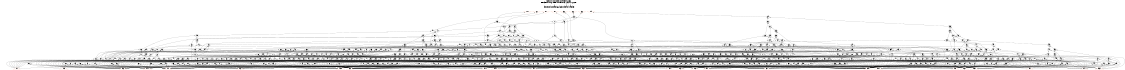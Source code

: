 # Network structure generated by ABC

digraph network {
size = "7.5,10";
center = true;
edge [dir = back];

{
  node [shape = plaintext];
  edge [style = invis];
  LevelTitle1 [label=""];
  LevelTitle2 [label=""];
  Level12 [label = ""];
  Level11 [label = ""];
  Level10 [label = ""];
  Level9 [label = ""];
  Level8 [label = ""];
  Level7 [label = ""];
  Level6 [label = ""];
  Level5 [label = ""];
  Level4 [label = ""];
  Level3 [label = ""];
  Level2 [label = ""];
  Level1 [label = ""];
  Level0 [label = ""];
  LevelTitle1 ->  LevelTitle2 ->  Level12 ->  Level11 ->  Level10 ->  Level9 ->  Level8 ->  Level7 ->  Level6 ->  Level5 ->  Level4 ->  Level3 ->  Level2 ->  Level1 ->  Level0;
}

{
  rank = same;
  LevelTitle1;
  title1 [shape=plaintext,
          fontsize=20,
          fontname = "Times-Roman",
          label="Network structure visualized by ABC\nBenchmark \"top\". Time was Thu Oct  8 20:19:16 2020. "
         ];
}

{
  rank = same;
  LevelTitle2;
  title2 [shape=plaintext,
          fontsize=18,
          fontname = "Times-Roman",
          label="The network contains 586 logic nodes and 0 latches.\n"
         ];
}

{
  rank = same;
  Level12;
  Node26 [label = "o_1_", shape = invtriangle, color = coral, fillcolor = coral];
  Node27 [label = "o_2_", shape = invtriangle, color = coral, fillcolor = coral];
  Node28 [label = "o_0_", shape = invtriangle, color = coral, fillcolor = coral];
  Node29 [label = "o_7_", shape = invtriangle, color = coral, fillcolor = coral];
  Node30 [label = "o_5_", shape = invtriangle, color = coral, fillcolor = coral];
  Node31 [label = "o_6_", shape = invtriangle, color = coral, fillcolor = coral];
  Node32 [label = "o_3_", shape = invtriangle, color = coral, fillcolor = coral];
  Node33 [label = "o_4_", shape = invtriangle, color = coral, fillcolor = coral];
}

{
  rank = same;
  Level11;
  Node378 [label = "378\n", shape = ellipse];
  Node619 [label = "619\n", shape = ellipse];
}

{
  rank = same;
  Level10;
  Node155 [label = "155\n", shape = ellipse];
  Node377 [label = "377\n", shape = ellipse];
  Node438 [label = "438\n", shape = ellipse];
  Node618 [label = "618\n", shape = ellipse];
}

{
  rank = same;
  Level9;
  Node154 [label = "154\n", shape = ellipse];
  Node376 [label = "376\n", shape = ellipse];
  Node437 [label = "437\n", shape = ellipse];
  Node503 [label = "503\n", shape = ellipse];
  Node617 [label = "617\n", shape = ellipse];
}

{
  rank = same;
  Level8;
  Node153 [label = "153\n", shape = ellipse];
  Node191 [label = "191\n", shape = ellipse];
  Node227 [label = "227\n", shape = ellipse];
  Node342 [label = "342\n", shape = ellipse];
  Node436 [label = "436\n", shape = ellipse];
  Node502 [label = "502\n", shape = ellipse];
  Node583 [label = "583\n", shape = ellipse];
}

{
  rank = same;
  Level7;
  Node81 [label = "81\n", shape = ellipse];
  Node128 [label = "128\n", shape = ellipse];
  Node152 [label = "152\n", shape = ellipse];
  Node190 [label = "190\n", shape = ellipse];
  Node226 [label = "226\n", shape = ellipse];
  Node311 [label = "311\n", shape = ellipse];
  Node341 [label = "341\n", shape = ellipse];
  Node375 [label = "375\n", shape = ellipse];
  Node402 [label = "402\n", shape = ellipse];
  Node421 [label = "421\n", shape = ellipse];
  Node435 [label = "435\n", shape = ellipse];
  Node461 [label = "461\n", shape = ellipse];
  Node501 [label = "501\n", shape = ellipse];
  Node542 [label = "542\n", shape = ellipse];
  Node582 [label = "582\n", shape = ellipse];
  Node616 [label = "616\n", shape = ellipse];
}

{
  rank = same;
  Level6;
  Node80 [label = "80\n", shape = ellipse];
  Node127 [label = "127\n", shape = ellipse];
  Node151 [label = "151\n", shape = ellipse];
  Node169 [label = "169\n", shape = ellipse];
  Node189 [label = "189\n", shape = ellipse];
  Node207 [label = "207\n", shape = ellipse];
  Node225 [label = "225\n", shape = ellipse];
  Node242 [label = "242\n", shape = ellipse];
  Node258 [label = "258\n", shape = ellipse];
  Node272 [label = "272\n", shape = ellipse];
  Node310 [label = "310\n", shape = ellipse];
  Node334 [label = "334\n", shape = ellipse];
  Node374 [label = "374\n", shape = ellipse];
  Node401 [label = "401\n", shape = ellipse];
  Node420 [label = "420\n", shape = ellipse];
  Node434 [label = "434\n", shape = ellipse];
  Node460 [label = "460\n", shape = ellipse];
  Node475 [label = "475\n", shape = ellipse];
  Node487 [label = "487\n", shape = ellipse];
  Node500 [label = "500\n", shape = ellipse];
  Node541 [label = "541\n", shape = ellipse];
  Node569 [label = "569\n", shape = ellipse];
  Node615 [label = "615\n", shape = ellipse];
}

{
  rank = same;
  Level5;
  Node49 [label = "49\n", shape = ellipse];
  Node56 [label = "56\n", shape = ellipse];
  Node72 [label = "72\n", shape = ellipse];
  Node79 [label = "79\n", shape = ellipse];
  Node97 [label = "97\n", shape = ellipse];
  Node114 [label = "114\n", shape = ellipse];
  Node126 [label = "126\n", shape = ellipse];
  Node136 [label = "136\n", shape = ellipse];
  Node142 [label = "142\n", shape = ellipse];
  Node150 [label = "150\n", shape = ellipse];
  Node168 [label = "168\n", shape = ellipse];
  Node178 [label = "178\n", shape = ellipse];
  Node206 [label = "206\n", shape = ellipse];
  Node214 [label = "214\n", shape = ellipse];
  Node241 [label = "241\n", shape = ellipse];
  Node257 [label = "257\n", shape = ellipse];
  Node271 [label = "271\n", shape = ellipse];
  Node283 [label = "283\n", shape = ellipse];
  Node299 [label = "299\n", shape = ellipse];
  Node309 [label = "309\n", shape = ellipse];
  Node323 [label = "323\n", shape = ellipse];
  Node333 [label = "333\n", shape = ellipse];
  Node340 [label = "340\n", shape = ellipse];
  Node353 [label = "353\n", shape = ellipse];
  Node363 [label = "363\n", shape = ellipse];
  Node373 [label = "373\n", shape = ellipse];
  Node384 [label = "384\n", shape = ellipse];
  Node389 [label = "389\n", shape = ellipse];
  Node396 [label = "396\n", shape = ellipse];
  Node400 [label = "400\n", shape = ellipse];
  Node410 [label = "410\n", shape = ellipse];
  Node416 [label = "416\n", shape = ellipse];
  Node419 [label = "419\n", shape = ellipse];
  Node425 [label = "425\n", shape = ellipse];
  Node430 [label = "430\n", shape = ellipse];
  Node433 [label = "433\n", shape = ellipse];
  Node459 [label = "459\n", shape = ellipse];
  Node474 [label = "474\n", shape = ellipse];
  Node486 [label = "486\n", shape = ellipse];
  Node499 [label = "499\n", shape = ellipse];
  Node516 [label = "516\n", shape = ellipse];
  Node530 [label = "530\n", shape = ellipse];
  Node540 [label = "540\n", shape = ellipse];
  Node553 [label = "553\n", shape = ellipse];
  Node568 [label = "568\n", shape = ellipse];
  Node581 [label = "581\n", shape = ellipse];
  Node593 [label = "593\n", shape = ellipse];
  Node604 [label = "604\n", shape = ellipse];
  Node614 [label = "614\n", shape = ellipse];
}

{
  rank = same;
  Level4;
  Node40 [label = "40\n", shape = ellipse];
  Node48 [label = "48\n", shape = ellipse];
  Node55 [label = "55\n", shape = ellipse];
  Node64 [label = "64\n", shape = ellipse];
  Node71 [label = "71\n", shape = ellipse];
  Node78 [label = "78\n", shape = ellipse];
  Node88 [label = "88\n", shape = ellipse];
  Node96 [label = "96\n", shape = ellipse];
  Node105 [label = "105\n", shape = ellipse];
  Node113 [label = "113\n", shape = ellipse];
  Node119 [label = "119\n", shape = ellipse];
  Node125 [label = "125\n", shape = ellipse];
  Node132 [label = "132\n", shape = ellipse];
  Node135 [label = "135\n", shape = ellipse];
  Node137 [label = "137\n", shape = ellipse];
  Node141 [label = "141\n", shape = ellipse];
  Node146 [label = "146\n", shape = ellipse];
  Node149 [label = "149\n", shape = ellipse];
  Node163 [label = "163\n", shape = ellipse];
  Node167 [label = "167\n", shape = ellipse];
  Node177 [label = "177\n", shape = ellipse];
  Node182 [label = "182\n", shape = ellipse];
  Node188 [label = "188\n", shape = ellipse];
  Node199 [label = "199\n", shape = ellipse];
  Node205 [label = "205\n", shape = ellipse];
  Node213 [label = "213\n", shape = ellipse];
  Node218 [label = "218\n", shape = ellipse];
  Node224 [label = "224\n", shape = ellipse];
  Node233 [label = "233\n", shape = ellipse];
  Node240 [label = "240\n", shape = ellipse];
  Node248 [label = "248\n", shape = ellipse];
  Node256 [label = "256\n", shape = ellipse];
  Node263 [label = "263\n", shape = ellipse];
  Node270 [label = "270\n", shape = ellipse];
  Node282 [label = "282\n", shape = ellipse];
  Node298 [label = "298\n", shape = ellipse];
  Node308 [label = "308\n", shape = ellipse];
  Node322 [label = "322\n", shape = ellipse];
  Node326 [label = "326\n", shape = ellipse];
  Node332 [label = "332\n", shape = ellipse];
  Node339 [label = "339\n", shape = ellipse];
  Node352 [label = "352\n", shape = ellipse];
  Node362 [label = "362\n", shape = ellipse];
  Node372 [label = "372\n", shape = ellipse];
  Node383 [label = "383\n", shape = ellipse];
  Node388 [label = "388\n", shape = ellipse];
  Node395 [label = "395\n", shape = ellipse];
  Node399 [label = "399\n", shape = ellipse];
  Node409 [label = "409\n", shape = ellipse];
  Node415 [label = "415\n", shape = ellipse];
  Node418 [label = "418\n", shape = ellipse];
  Node424 [label = "424\n", shape = ellipse];
  Node429 [label = "429\n", shape = ellipse];
  Node432 [label = "432\n", shape = ellipse];
  Node447 [label = "447\n", shape = ellipse];
  Node453 [label = "453\n", shape = ellipse];
  Node458 [label = "458\n", shape = ellipse];
  Node466 [label = "466\n", shape = ellipse];
  Node470 [label = "470\n", shape = ellipse];
  Node473 [label = "473\n", shape = ellipse];
  Node478 [label = "478\n", shape = ellipse];
  Node480 [label = "480\n", shape = ellipse];
  Node485 [label = "485\n", shape = ellipse];
  Node491 [label = "491\n", shape = ellipse];
  Node494 [label = "494\n", shape = ellipse];
  Node498 [label = "498\n", shape = ellipse];
  Node515 [label = "515\n", shape = ellipse];
  Node529 [label = "529\n", shape = ellipse];
  Node539 [label = "539\n", shape = ellipse];
  Node552 [label = "552\n", shape = ellipse];
  Node563 [label = "563\n", shape = ellipse];
  Node567 [label = "567\n", shape = ellipse];
  Node580 [label = "580\n", shape = ellipse];
  Node592 [label = "592\n", shape = ellipse];
  Node603 [label = "603\n", shape = ellipse];
  Node613 [label = "613\n", shape = ellipse];
}

{
  rank = same;
  Level3;
  Node39 [label = "39\n", shape = ellipse];
  Node47 [label = "47\n", shape = ellipse];
  Node54 [label = "54\n", shape = ellipse];
  Node63 [label = "63\n", shape = ellipse];
  Node70 [label = "70\n", shape = ellipse];
  Node77 [label = "77\n", shape = ellipse];
  Node87 [label = "87\n", shape = ellipse];
  Node95 [label = "95\n", shape = ellipse];
  Node104 [label = "104\n", shape = ellipse];
  Node112 [label = "112\n", shape = ellipse];
  Node118 [label = "118\n", shape = ellipse];
  Node124 [label = "124\n", shape = ellipse];
  Node131 [label = "131\n", shape = ellipse];
  Node134 [label = "134\n", shape = ellipse];
  Node140 [label = "140\n", shape = ellipse];
  Node145 [label = "145\n", shape = ellipse];
  Node148 [label = "148\n", shape = ellipse];
  Node162 [label = "162\n", shape = ellipse];
  Node166 [label = "166\n", shape = ellipse];
  Node176 [label = "176\n", shape = ellipse];
  Node181 [label = "181\n", shape = ellipse];
  Node187 [label = "187\n", shape = ellipse];
  Node198 [label = "198\n", shape = ellipse];
  Node204 [label = "204\n", shape = ellipse];
  Node212 [label = "212\n", shape = ellipse];
  Node217 [label = "217\n", shape = ellipse];
  Node223 [label = "223\n", shape = ellipse];
  Node232 [label = "232\n", shape = ellipse];
  Node237 [label = "237\n", shape = ellipse];
  Node247 [label = "247\n", shape = ellipse];
  Node251 [label = "251\n", shape = ellipse];
  Node262 [label = "262\n", shape = ellipse];
  Node266 [label = "266\n", shape = ellipse];
  Node269 [label = "269\n", shape = ellipse];
  Node275 [label = "275\n", shape = ellipse];
  Node279 [label = "279\n", shape = ellipse];
  Node281 [label = "281\n", shape = ellipse];
  Node288 [label = "288\n", shape = ellipse];
  Node293 [label = "293\n", shape = ellipse];
  Node297 [label = "297\n", shape = ellipse];
  Node301 [label = "301\n", shape = ellipse];
  Node303 [label = "303\n", shape = ellipse];
  Node307 [label = "307\n", shape = ellipse];
  Node315 [label = "315\n", shape = ellipse];
  Node319 [label = "319\n", shape = ellipse];
  Node321 [label = "321\n", shape = ellipse];
  Node325 [label = "325\n", shape = ellipse];
  Node329 [label = "329\n", shape = ellipse];
  Node331 [label = "331\n", shape = ellipse];
  Node336 [label = "336\n", shape = ellipse];
  Node337 [label = "337\n", shape = ellipse];
  Node338 [label = "338\n", shape = ellipse];
  Node345 [label = "345\n", shape = ellipse];
  Node348 [label = "348\n", shape = ellipse];
  Node351 [label = "351\n", shape = ellipse];
  Node356 [label = "356\n", shape = ellipse];
  Node358 [label = "358\n", shape = ellipse];
  Node361 [label = "361\n", shape = ellipse];
  Node366 [label = "366\n", shape = ellipse];
  Node369 [label = "369\n", shape = ellipse];
  Node371 [label = "371\n", shape = ellipse];
  Node382 [label = "382\n", shape = ellipse];
  Node387 [label = "387\n", shape = ellipse];
  Node394 [label = "394\n", shape = ellipse];
  Node398 [label = "398\n", shape = ellipse];
  Node408 [label = "408\n", shape = ellipse];
  Node414 [label = "414\n", shape = ellipse];
  Node417 [label = "417\n", shape = ellipse];
  Node423 [label = "423\n", shape = ellipse];
  Node428 [label = "428\n", shape = ellipse];
  Node431 [label = "431\n", shape = ellipse];
  Node441 [label = "441\n", shape = ellipse];
  Node446 [label = "446\n", shape = ellipse];
  Node452 [label = "452\n", shape = ellipse];
  Node457 [label = "457\n", shape = ellipse];
  Node465 [label = "465\n", shape = ellipse];
  Node469 [label = "469\n", shape = ellipse];
  Node472 [label = "472\n", shape = ellipse];
  Node477 [label = "477\n", shape = ellipse];
  Node484 [label = "484\n", shape = ellipse];
  Node490 [label = "490\n", shape = ellipse];
  Node497 [label = "497\n", shape = ellipse];
  Node506 [label = "506\n", shape = ellipse];
  Node510 [label = "510\n", shape = ellipse];
  Node514 [label = "514\n", shape = ellipse];
  Node520 [label = "520\n", shape = ellipse];
  Node523 [label = "523\n", shape = ellipse];
  Node528 [label = "528\n", shape = ellipse];
  Node532 [label = "532\n", shape = ellipse];
  Node536 [label = "536\n", shape = ellipse];
  Node538 [label = "538\n", shape = ellipse];
  Node547 [label = "547\n", shape = ellipse];
  Node550 [label = "550\n", shape = ellipse];
  Node551 [label = "551\n", shape = ellipse];
  Node558 [label = "558\n", shape = ellipse];
  Node562 [label = "562\n", shape = ellipse];
  Node566 [label = "566\n", shape = ellipse];
  Node572 [label = "572\n", shape = ellipse];
  Node574 [label = "574\n", shape = ellipse];
  Node579 [label = "579\n", shape = ellipse];
  Node585 [label = "585\n", shape = ellipse];
  Node588 [label = "588\n", shape = ellipse];
  Node591 [label = "591\n", shape = ellipse];
  Node596 [label = "596\n", shape = ellipse];
  Node599 [label = "599\n", shape = ellipse];
  Node602 [label = "602\n", shape = ellipse];
  Node606 [label = "606\n", shape = ellipse];
  Node609 [label = "609\n", shape = ellipse];
  Node612 [label = "612\n", shape = ellipse];
}

{
  rank = same;
  Level2;
  Node35 [label = "35\n", shape = ellipse];
  Node38 [label = "38\n", shape = ellipse];
  Node42 [label = "42\n", shape = ellipse];
  Node44 [label = "44\n", shape = ellipse];
  Node46 [label = "46\n", shape = ellipse];
  Node51 [label = "51\n", shape = ellipse];
  Node53 [label = "53\n", shape = ellipse];
  Node58 [label = "58\n", shape = ellipse];
  Node60 [label = "60\n", shape = ellipse];
  Node62 [label = "62\n", shape = ellipse];
  Node65 [label = "65\n", shape = ellipse];
  Node67 [label = "67\n", shape = ellipse];
  Node69 [label = "69\n", shape = ellipse];
  Node74 [label = "74\n", shape = ellipse];
  Node76 [label = "76\n", shape = ellipse];
  Node83 [label = "83\n", shape = ellipse];
  Node86 [label = "86\n", shape = ellipse];
  Node90 [label = "90\n", shape = ellipse];
  Node92 [label = "92\n", shape = ellipse];
  Node94 [label = "94\n", shape = ellipse];
  Node99 [label = "99\n", shape = ellipse];
  Node101 [label = "101\n", shape = ellipse];
  Node103 [label = "103\n", shape = ellipse];
  Node107 [label = "107\n", shape = ellipse];
  Node109 [label = "109\n", shape = ellipse];
  Node111 [label = "111\n", shape = ellipse];
  Node116 [label = "116\n", shape = ellipse];
  Node117 [label = "117\n", shape = ellipse];
  Node121 [label = "121\n", shape = ellipse];
  Node123 [label = "123\n", shape = ellipse];
  Node130 [label = "130\n", shape = ellipse];
  Node133 [label = "133\n", shape = ellipse];
  Node139 [label = "139\n", shape = ellipse];
  Node144 [label = "144\n", shape = ellipse];
  Node147 [label = "147\n", shape = ellipse];
  Node157 [label = "157\n", shape = ellipse];
  Node159 [label = "159\n", shape = ellipse];
  Node161 [label = "161\n", shape = ellipse];
  Node164 [label = "164\n", shape = ellipse];
  Node165 [label = "165\n", shape = ellipse];
  Node171 [label = "171\n", shape = ellipse];
  Node173 [label = "173\n", shape = ellipse];
  Node175 [label = "175\n", shape = ellipse];
  Node180 [label = "180\n", shape = ellipse];
  Node184 [label = "184\n", shape = ellipse];
  Node186 [label = "186\n", shape = ellipse];
  Node193 [label = "193\n", shape = ellipse];
  Node195 [label = "195\n", shape = ellipse];
  Node197 [label = "197\n", shape = ellipse];
  Node201 [label = "201\n", shape = ellipse];
  Node203 [label = "203\n", shape = ellipse];
  Node208 [label = "208\n", shape = ellipse];
  Node209 [label = "209\n", shape = ellipse];
  Node211 [label = "211\n", shape = ellipse];
  Node216 [label = "216\n", shape = ellipse];
  Node220 [label = "220\n", shape = ellipse];
  Node222 [label = "222\n", shape = ellipse];
  Node229 [label = "229\n", shape = ellipse];
  Node231 [label = "231\n", shape = ellipse];
  Node234 [label = "234\n", shape = ellipse];
  Node236 [label = "236\n", shape = ellipse];
  Node239 [label = "239\n", shape = ellipse];
  Node244 [label = "244\n", shape = ellipse];
  Node246 [label = "246\n", shape = ellipse];
  Node250 [label = "250\n", shape = ellipse];
  Node253 [label = "253\n", shape = ellipse];
  Node255 [label = "255\n", shape = ellipse];
  Node260 [label = "260\n", shape = ellipse];
  Node261 [label = "261\n", shape = ellipse];
  Node265 [label = "265\n", shape = ellipse];
  Node268 [label = "268\n", shape = ellipse];
  Node274 [label = "274\n", shape = ellipse];
  Node277 [label = "277\n", shape = ellipse];
  Node278 [label = "278\n", shape = ellipse];
  Node280 [label = "280\n", shape = ellipse];
  Node285 [label = "285\n", shape = ellipse];
  Node287 [label = "287\n", shape = ellipse];
  Node290 [label = "290\n", shape = ellipse];
  Node292 [label = "292\n", shape = ellipse];
  Node295 [label = "295\n", shape = ellipse];
  Node296 [label = "296\n", shape = ellipse];
  Node300 [label = "300\n", shape = ellipse];
  Node302 [label = "302\n", shape = ellipse];
  Node306 [label = "306\n", shape = ellipse];
  Node313 [label = "313\n", shape = ellipse];
  Node314 [label = "314\n", shape = ellipse];
  Node317 [label = "317\n", shape = ellipse];
  Node318 [label = "318\n", shape = ellipse];
  Node320 [label = "320\n", shape = ellipse];
  Node324 [label = "324\n", shape = ellipse];
  Node327 [label = "327\n", shape = ellipse];
  Node328 [label = "328\n", shape = ellipse];
  Node330 [label = "330\n", shape = ellipse];
  Node335 [label = "335\n", shape = ellipse];
  Node344 [label = "344\n", shape = ellipse];
  Node347 [label = "347\n", shape = ellipse];
  Node350 [label = "350\n", shape = ellipse];
  Node355 [label = "355\n", shape = ellipse];
  Node357 [label = "357\n", shape = ellipse];
  Node360 [label = "360\n", shape = ellipse];
  Node365 [label = "365\n", shape = ellipse];
  Node368 [label = "368\n", shape = ellipse];
  Node370 [label = "370\n", shape = ellipse];
  Node379 [label = "379\n", shape = ellipse];
  Node381 [label = "381\n", shape = ellipse];
  Node386 [label = "386\n", shape = ellipse];
  Node391 [label = "391\n", shape = ellipse];
  Node393 [label = "393\n", shape = ellipse];
  Node405 [label = "405\n", shape = ellipse];
  Node407 [label = "407\n", shape = ellipse];
  Node411 [label = "411\n", shape = ellipse];
  Node413 [label = "413\n", shape = ellipse];
  Node422 [label = "422\n", shape = ellipse];
  Node426 [label = "426\n", shape = ellipse];
  Node427 [label = "427\n", shape = ellipse];
  Node440 [label = "440\n", shape = ellipse];
  Node443 [label = "443\n", shape = ellipse];
  Node445 [label = "445\n", shape = ellipse];
  Node449 [label = "449\n", shape = ellipse];
  Node451 [label = "451\n", shape = ellipse];
  Node455 [label = "455\n", shape = ellipse];
  Node456 [label = "456\n", shape = ellipse];
  Node463 [label = "463\n", shape = ellipse];
  Node464 [label = "464\n", shape = ellipse];
  Node467 [label = "467\n", shape = ellipse];
  Node468 [label = "468\n", shape = ellipse];
  Node471 [label = "471\n", shape = ellipse];
  Node476 [label = "476\n", shape = ellipse];
  Node479 [label = "479\n", shape = ellipse];
  Node481 [label = "481\n", shape = ellipse];
  Node483 [label = "483\n", shape = ellipse];
  Node489 [label = "489\n", shape = ellipse];
  Node493 [label = "493\n", shape = ellipse];
  Node496 [label = "496\n", shape = ellipse];
  Node505 [label = "505\n", shape = ellipse];
  Node509 [label = "509\n", shape = ellipse];
  Node513 [label = "513\n", shape = ellipse];
  Node517 [label = "517\n", shape = ellipse];
  Node519 [label = "519\n", shape = ellipse];
  Node521 [label = "521\n", shape = ellipse];
  Node522 [label = "522\n", shape = ellipse];
  Node525 [label = "525\n", shape = ellipse];
  Node527 [label = "527\n", shape = ellipse];
  Node531 [label = "531\n", shape = ellipse];
  Node535 [label = "535\n", shape = ellipse];
  Node537 [label = "537\n", shape = ellipse];
  Node544 [label = "544\n", shape = ellipse];
  Node546 [label = "546\n", shape = ellipse];
  Node549 [label = "549\n", shape = ellipse];
  Node555 [label = "555\n", shape = ellipse];
  Node557 [label = "557\n", shape = ellipse];
  Node559 [label = "559\n", shape = ellipse];
  Node561 [label = "561\n", shape = ellipse];
  Node564 [label = "564\n", shape = ellipse];
  Node565 [label = "565\n", shape = ellipse];
  Node571 [label = "571\n", shape = ellipse];
  Node573 [label = "573\n", shape = ellipse];
  Node576 [label = "576\n", shape = ellipse];
  Node578 [label = "578\n", shape = ellipse];
  Node584 [label = "584\n", shape = ellipse];
  Node587 [label = "587\n", shape = ellipse];
  Node590 [label = "590\n", shape = ellipse];
  Node595 [label = "595\n", shape = ellipse];
  Node598 [label = "598\n", shape = ellipse];
  Node601 [label = "601\n", shape = ellipse];
  Node605 [label = "605\n", shape = ellipse];
  Node608 [label = "608\n", shape = ellipse];
  Node611 [label = "611\n", shape = ellipse];
}

{
  rank = same;
  Level1;
  Node34 [label = "34\n", shape = ellipse];
  Node36 [label = "36\n", shape = ellipse];
  Node37 [label = "37\n", shape = ellipse];
  Node41 [label = "41\n", shape = ellipse];
  Node43 [label = "43\n", shape = ellipse];
  Node45 [label = "45\n", shape = ellipse];
  Node50 [label = "50\n", shape = ellipse];
  Node52 [label = "52\n", shape = ellipse];
  Node57 [label = "57\n", shape = ellipse];
  Node59 [label = "59\n", shape = ellipse];
  Node61 [label = "61\n", shape = ellipse];
  Node66 [label = "66\n", shape = ellipse];
  Node68 [label = "68\n", shape = ellipse];
  Node73 [label = "73\n", shape = ellipse];
  Node75 [label = "75\n", shape = ellipse];
  Node82 [label = "82\n", shape = ellipse];
  Node84 [label = "84\n", shape = ellipse];
  Node85 [label = "85\n", shape = ellipse];
  Node89 [label = "89\n", shape = ellipse];
  Node91 [label = "91\n", shape = ellipse];
  Node93 [label = "93\n", shape = ellipse];
  Node98 [label = "98\n", shape = ellipse];
  Node100 [label = "100\n", shape = ellipse];
  Node102 [label = "102\n", shape = ellipse];
  Node106 [label = "106\n", shape = ellipse];
  Node108 [label = "108\n", shape = ellipse];
  Node110 [label = "110\n", shape = ellipse];
  Node115 [label = "115\n", shape = ellipse];
  Node120 [label = "120\n", shape = ellipse];
  Node122 [label = "122\n", shape = ellipse];
  Node129 [label = "129\n", shape = ellipse];
  Node138 [label = "138\n", shape = ellipse];
  Node143 [label = "143\n", shape = ellipse];
  Node156 [label = "156\n", shape = ellipse];
  Node158 [label = "158\n", shape = ellipse];
  Node160 [label = "160\n", shape = ellipse];
  Node170 [label = "170\n", shape = ellipse];
  Node172 [label = "172\n", shape = ellipse];
  Node174 [label = "174\n", shape = ellipse];
  Node179 [label = "179\n", shape = ellipse];
  Node183 [label = "183\n", shape = ellipse];
  Node185 [label = "185\n", shape = ellipse];
  Node192 [label = "192\n", shape = ellipse];
  Node194 [label = "194\n", shape = ellipse];
  Node196 [label = "196\n", shape = ellipse];
  Node200 [label = "200\n", shape = ellipse];
  Node202 [label = "202\n", shape = ellipse];
  Node210 [label = "210\n", shape = ellipse];
  Node215 [label = "215\n", shape = ellipse];
  Node219 [label = "219\n", shape = ellipse];
  Node221 [label = "221\n", shape = ellipse];
  Node228 [label = "228\n", shape = ellipse];
  Node230 [label = "230\n", shape = ellipse];
  Node235 [label = "235\n", shape = ellipse];
  Node238 [label = "238\n", shape = ellipse];
  Node243 [label = "243\n", shape = ellipse];
  Node245 [label = "245\n", shape = ellipse];
  Node249 [label = "249\n", shape = ellipse];
  Node252 [label = "252\n", shape = ellipse];
  Node254 [label = "254\n", shape = ellipse];
  Node259 [label = "259\n", shape = ellipse];
  Node264 [label = "264\n", shape = ellipse];
  Node267 [label = "267\n", shape = ellipse];
  Node273 [label = "273\n", shape = ellipse];
  Node276 [label = "276\n", shape = ellipse];
  Node284 [label = "284\n", shape = ellipse];
  Node286 [label = "286\n", shape = ellipse];
  Node289 [label = "289\n", shape = ellipse];
  Node291 [label = "291\n", shape = ellipse];
  Node294 [label = "294\n", shape = ellipse];
  Node304 [label = "304\n", shape = ellipse];
  Node305 [label = "305\n", shape = ellipse];
  Node312 [label = "312\n", shape = ellipse];
  Node316 [label = "316\n", shape = ellipse];
  Node343 [label = "343\n", shape = ellipse];
  Node346 [label = "346\n", shape = ellipse];
  Node349 [label = "349\n", shape = ellipse];
  Node354 [label = "354\n", shape = ellipse];
  Node359 [label = "359\n", shape = ellipse];
  Node364 [label = "364\n", shape = ellipse];
  Node367 [label = "367\n", shape = ellipse];
  Node380 [label = "380\n", shape = ellipse];
  Node385 [label = "385\n", shape = ellipse];
  Node390 [label = "390\n", shape = ellipse];
  Node392 [label = "392\n", shape = ellipse];
  Node397 [label = "397\n", shape = ellipse];
  Node403 [label = "403\n", shape = ellipse];
  Node404 [label = "404\n", shape = ellipse];
  Node406 [label = "406\n", shape = ellipse];
  Node412 [label = "412\n", shape = ellipse];
  Node439 [label = "439\n", shape = ellipse];
  Node442 [label = "442\n", shape = ellipse];
  Node444 [label = "444\n", shape = ellipse];
  Node448 [label = "448\n", shape = ellipse];
  Node450 [label = "450\n", shape = ellipse];
  Node454 [label = "454\n", shape = ellipse];
  Node462 [label = "462\n", shape = ellipse];
  Node482 [label = "482\n", shape = ellipse];
  Node488 [label = "488\n", shape = ellipse];
  Node492 [label = "492\n", shape = ellipse];
  Node495 [label = "495\n", shape = ellipse];
  Node504 [label = "504\n", shape = ellipse];
  Node507 [label = "507\n", shape = ellipse];
  Node508 [label = "508\n", shape = ellipse];
  Node511 [label = "511\n", shape = ellipse];
  Node512 [label = "512\n", shape = ellipse];
  Node518 [label = "518\n", shape = ellipse];
  Node524 [label = "524\n", shape = ellipse];
  Node526 [label = "526\n", shape = ellipse];
  Node533 [label = "533\n", shape = ellipse];
  Node534 [label = "534\n", shape = ellipse];
  Node543 [label = "543\n", shape = ellipse];
  Node545 [label = "545\n", shape = ellipse];
  Node548 [label = "548\n", shape = ellipse];
  Node554 [label = "554\n", shape = ellipse];
  Node556 [label = "556\n", shape = ellipse];
  Node560 [label = "560\n", shape = ellipse];
  Node570 [label = "570\n", shape = ellipse];
  Node575 [label = "575\n", shape = ellipse];
  Node577 [label = "577\n", shape = ellipse];
  Node586 [label = "586\n", shape = ellipse];
  Node589 [label = "589\n", shape = ellipse];
  Node594 [label = "594\n", shape = ellipse];
  Node597 [label = "597\n", shape = ellipse];
  Node600 [label = "600\n", shape = ellipse];
  Node607 [label = "607\n", shape = ellipse];
  Node610 [label = "610\n", shape = ellipse];
}

{
  rank = same;
  Level0;
  Node1 [label = "i_20_", shape = triangle, color = coral, fillcolor = coral];
  Node2 [label = "i_9_", shape = triangle, color = coral, fillcolor = coral];
  Node3 [label = "i_10_", shape = triangle, color = coral, fillcolor = coral];
  Node4 [label = "i_7_", shape = triangle, color = coral, fillcolor = coral];
  Node5 [label = "i_8_", shape = triangle, color = coral, fillcolor = coral];
  Node6 [label = "i_5_", shape = triangle, color = coral, fillcolor = coral];
  Node7 [label = "i_6_", shape = triangle, color = coral, fillcolor = coral];
  Node8 [label = "i_14_", shape = triangle, color = coral, fillcolor = coral];
  Node9 [label = "i_3_", shape = triangle, color = coral, fillcolor = coral];
  Node10 [label = "i_13_", shape = triangle, color = coral, fillcolor = coral];
  Node11 [label = "i_4_", shape = triangle, color = coral, fillcolor = coral];
  Node12 [label = "i_12_", shape = triangle, color = coral, fillcolor = coral];
  Node13 [label = "i_1_", shape = triangle, color = coral, fillcolor = coral];
  Node14 [label = "i_11_", shape = triangle, color = coral, fillcolor = coral];
  Node15 [label = "i_2_", shape = triangle, color = coral, fillcolor = coral];
  Node16 [label = "i_23_", shape = triangle, color = coral, fillcolor = coral];
  Node17 [label = "i_18_", shape = triangle, color = coral, fillcolor = coral];
  Node18 [label = "i_24_", shape = triangle, color = coral, fillcolor = coral];
  Node19 [label = "i_17_", shape = triangle, color = coral, fillcolor = coral];
  Node20 [label = "i_0_", shape = triangle, color = coral, fillcolor = coral];
  Node21 [label = "i_21_", shape = triangle, color = coral, fillcolor = coral];
  Node22 [label = "i_16_", shape = triangle, color = coral, fillcolor = coral];
  Node23 [label = "i_22_", shape = triangle, color = coral, fillcolor = coral];
  Node24 [label = "i_15_", shape = triangle, color = coral, fillcolor = coral];
  Node25 [label = "i_19_", shape = triangle, color = coral, fillcolor = coral];
}

title1 -> title2 [style = invis];
title2 -> Node26 [style = invis];
title2 -> Node27 [style = invis];
title2 -> Node28 [style = invis];
title2 -> Node29 [style = invis];
title2 -> Node30 [style = invis];
title2 -> Node31 [style = invis];
title2 -> Node32 [style = invis];
title2 -> Node33 [style = invis];
Node26 -> Node27 [style = invis];
Node27 -> Node28 [style = invis];
Node28 -> Node29 [style = invis];
Node29 -> Node30 [style = invis];
Node30 -> Node31 [style = invis];
Node31 -> Node32 [style = invis];
Node32 -> Node33 [style = invis];
Node26 -> Node155 [style = solid];
Node27 -> Node191 [style = solid];
Node28 -> Node227 [style = solid];
Node29 -> Node242 [style = solid];
Node30 -> Node258 [style = solid];
Node31 -> Node378 [style = solid];
Node32 -> Node438 [style = solid];
Node33 -> Node619 [style = solid];
Node34 -> Node1 [style = solid];
Node34 -> Node23 [style = solid];
Node35 -> Node17 [style = solid];
Node35 -> Node34 [style = solid];
Node36 -> Node16 [style = solid];
Node36 -> Node18 [style = solid];
Node37 -> Node19 [style = solid];
Node37 -> Node22 [style = solid];
Node38 -> Node8 [style = solid];
Node38 -> Node37 [style = solid];
Node39 -> Node35 [style = solid];
Node39 -> Node36 [style = solid];
Node40 -> Node38 [style = solid];
Node40 -> Node39 [style = solid];
Node41 -> Node2 [style = solid];
Node41 -> Node5 [style = solid];
Node42 -> Node7 [style = solid];
Node42 -> Node41 [style = solid];
Node43 -> Node10 [style = solid];
Node43 -> Node12 [style = solid];
Node44 -> Node14 [style = solid];
Node44 -> Node43 [style = solid];
Node45 -> Node9 [style = solid];
Node45 -> Node11 [style = solid];
Node46 -> Node13 [style = solid];
Node46 -> Node45 [style = solid];
Node47 -> Node42 [style = solid];
Node47 -> Node44 [style = solid];
Node48 -> Node46 [style = solid];
Node48 -> Node47 [style = solid];
Node49 -> Node40 [style = solid];
Node49 -> Node48 [style = solid];
Node50 -> Node5 [style = solid];
Node50 -> Node7 [style = solid];
Node51 -> Node6 [style = solid];
Node51 -> Node50 [style = solid];
Node52 -> Node12 [style = solid];
Node52 -> Node14 [style = solid];
Node53 -> Node2 [style = solid];
Node53 -> Node52 [style = solid];
Node54 -> Node51 [style = solid];
Node54 -> Node53 [style = solid];
Node55 -> Node46 [style = solid];
Node55 -> Node54 [style = solid];
Node56 -> Node40 [style = solid];
Node56 -> Node55 [style = solid];
Node57 -> Node1 [style = solid];
Node57 -> Node21 [style = solid];
Node58 -> Node19 [style = solid];
Node58 -> Node57 [style = solid];
Node59 -> Node16 [style = solid];
Node59 -> Node18 [style = solid];
Node60 -> Node23 [style = solid];
Node60 -> Node59 [style = solid];
Node61 -> Node8 [style = solid];
Node61 -> Node22 [style = solid];
Node62 -> Node12 [style = solid];
Node62 -> Node61 [style = solid];
Node63 -> Node58 [style = solid];
Node63 -> Node60 [style = solid];
Node64 -> Node62 [style = solid];
Node64 -> Node63 [style = solid];
Node65 -> Node11 [style = solid];
Node65 -> Node50 [style = solid];
Node66 -> Node3 [style = solid];
Node66 -> Node14 [style = solid];
Node67 -> Node2 [style = solid];
Node67 -> Node66 [style = solid];
Node68 -> Node9 [style = solid];
Node68 -> Node15 [style = solid];
Node69 -> Node13 [style = solid];
Node69 -> Node68 [style = solid];
Node70 -> Node65 [style = solid];
Node70 -> Node67 [style = solid];
Node71 -> Node69 [style = solid];
Node71 -> Node70 [style = solid];
Node72 -> Node64 [style = solid];
Node72 -> Node71 [style = solid];
Node73 -> Node1 [style = solid];
Node73 -> Node19 [style = solid];
Node74 -> Node22 [style = solid];
Node74 -> Node73 [style = solid];
Node75 -> Node8 [style = solid];
Node75 -> Node24 [style = solid];
Node76 -> Node10 [style = solid];
Node76 -> Node75 [style = solid];
Node77 -> Node60 [style = solid];
Node77 -> Node74 [style = solid];
Node78 -> Node76 [style = solid];
Node78 -> Node77 [style = solid];
Node79 -> Node55 [style = solid];
Node79 -> Node78 [style = solid];
Node80 -> Node56 [style = solid];
Node80 -> Node72 [style = solid];
Node81 -> Node79 [style = solid];
Node81 -> Node80 [style = solid];
Node82 -> Node1 [style = solid];
Node82 -> Node23 [style = solid];
Node83 -> Node19 [style = solid];
Node83 -> Node82 [style = solid];
Node84 -> Node16 [style = solid];
Node84 -> Node18 [style = solid];
Node85 -> Node8 [style = solid];
Node85 -> Node22 [style = solid];
Node86 -> Node12 [style = solid];
Node86 -> Node85 [style = solid];
Node87 -> Node83 [style = solid];
Node87 -> Node84 [style = solid];
Node88 -> Node86 [style = solid];
Node88 -> Node87 [style = solid];
Node89 -> Node4 [style = solid];
Node89 -> Node7 [style = solid];
Node90 -> Node6 [style = solid];
Node90 -> Node89 [style = solid];
Node91 -> Node2 [style = solid];
Node91 -> Node14 [style = solid];
Node92 -> Node5 [style = solid];
Node92 -> Node91 [style = solid];
Node93 -> Node9 [style = solid];
Node93 -> Node11 [style = solid];
Node94 -> Node13 [style = solid];
Node94 -> Node93 [style = solid];
Node95 -> Node90 [style = solid];
Node95 -> Node92 [style = solid];
Node96 -> Node94 [style = solid];
Node96 -> Node95 [style = solid];
Node97 -> Node88 [style = solid];
Node97 -> Node96 [style = solid];
Node98 -> Node1 [style = solid];
Node98 -> Node19 [style = solid];
Node99 -> Node22 [style = solid];
Node99 -> Node98 [style = solid];
Node100 -> Node16 [style = solid];
Node100 -> Node18 [style = solid];
Node101 -> Node23 [style = solid];
Node101 -> Node100 [style = solid];
Node102 -> Node8 [style = solid];
Node102 -> Node12 [style = solid];
Node103 -> Node14 [style = solid];
Node103 -> Node102 [style = solid];
Node104 -> Node99 [style = solid];
Node104 -> Node101 [style = solid];
Node105 -> Node103 [style = solid];
Node105 -> Node104 [style = solid];
Node106 -> Node7 [style = solid];
Node106 -> Node11 [style = solid];
Node107 -> Node9 [style = solid];
Node107 -> Node106 [style = solid];
Node108 -> Node2 [style = solid];
Node108 -> Node3 [style = solid];
Node109 -> Node5 [style = solid];
Node109 -> Node108 [style = solid];
Node110 -> Node13 [style = solid];
Node110 -> Node15 [style = solid];
Node111 -> Node20 [style = solid];
Node111 -> Node110 [style = solid];
Node112 -> Node107 [style = solid];
Node112 -> Node109 [style = solid];
Node113 -> Node111 [style = solid];
Node113 -> Node112 [style = solid];
Node114 -> Node105 [style = solid];
Node114 -> Node113 [style = solid];
Node115 -> Node1 [style = solid];
Node115 -> Node25 [style = solid];
Node116 -> Node19 [style = solid];
Node116 -> Node115 [style = solid];
Node117 -> Node10 [style = solid];
Node117 -> Node85 [style = solid];
Node118 -> Node101 [style = solid];
Node118 -> Node116 [style = solid];
Node119 -> Node117 [style = solid];
Node119 -> Node118 [style = solid];
Node120 -> Node5 [style = solid];
Node120 -> Node7 [style = solid];
Node121 -> Node6 [style = solid];
Node121 -> Node120 [style = solid];
Node122 -> Node12 [style = solid];
Node122 -> Node14 [style = solid];
Node123 -> Node2 [style = solid];
Node123 -> Node122 [style = solid];
Node124 -> Node121 [style = solid];
Node124 -> Node123 [style = solid];
Node125 -> Node94 [style = solid];
Node125 -> Node124 [style = solid];
Node126 -> Node119 [style = solid];
Node126 -> Node125 [style = solid];
Node127 -> Node97 [style = solid];
Node127 -> Node114 [style = solid];
Node128 -> Node126 [style = solid];
Node128 -> Node127 [style = solid];
Node129 -> Node16 [style = solid];
Node129 -> Node23 [style = solid];
Node130 -> Node10 [style = solid];
Node130 -> Node85 [style = solid];
Node131 -> Node116 [style = solid];
Node131 -> Node129 [style = solid];
Node132 -> Node130 [style = solid];
Node132 -> Node131 [style = solid];
Node133 -> Node6 [style = solid];
Node133 -> Node120 [style = solid];
Node134 -> Node123 [style = solid];
Node134 -> Node133 [style = solid];
Node135 -> Node94 [style = solid];
Node135 -> Node134 [style = solid];
Node136 -> Node132 [style = solid];
Node136 -> Node135 [style = solid];
Node137 -> Node87 [style = solid];
Node137 -> Node117 [style = solid];
Node138 -> Node4 [style = solid];
Node138 -> Node5 [style = solid];
Node139 -> Node7 [style = solid];
Node139 -> Node138 [style = solid];
Node140 -> Node123 [style = solid];
Node140 -> Node139 [style = solid];
Node141 -> Node94 [style = solid];
Node141 -> Node140 [style = solid];
Node142 -> Node137 [style = solid];
Node142 -> Node141 [style = solid];
Node143 -> Node16 [style = solid];
Node143 -> Node23 [style = solid];
Node144 -> Node10 [style = solid];
Node144 -> Node75 [style = solid];
Node145 -> Node74 [style = solid];
Node145 -> Node143 [style = solid];
Node146 -> Node144 [style = solid];
Node146 -> Node145 [style = solid];
Node147 -> Node6 [style = solid];
Node147 -> Node50 [style = solid];
Node148 -> Node53 [style = solid];
Node148 -> Node147 [style = solid];
Node149 -> Node46 [style = solid];
Node149 -> Node148 [style = solid];
Node150 -> Node146 [style = solid];
Node150 -> Node149 [style = solid];
Node151 -> Node136 [style = solid];
Node151 -> Node142 [style = solid];
Node152 -> Node150 [style = solid];
Node152 -> Node151 [style = solid];
Node153 -> Node81 [style = solid];
Node153 -> Node128 [style = solid];
Node154 -> Node152 [style = solid];
Node154 -> Node153 [style = solid];
Node155 -> Node49 [style = solid];
Node155 -> Node154 [style = solid];
Node156 -> Node8 [style = solid];
Node156 -> Node10 [style = solid];
Node157 -> Node14 [style = solid];
Node157 -> Node156 [style = solid];
Node158 -> Node1 [style = solid];
Node158 -> Node18 [style = solid];
Node159 -> Node17 [style = solid];
Node159 -> Node158 [style = solid];
Node160 -> Node7 [style = solid];
Node160 -> Node9 [style = solid];
Node161 -> Node13 [style = solid];
Node161 -> Node160 [style = solid];
Node162 -> Node157 [style = solid];
Node162 -> Node159 [style = solid];
Node163 -> Node161 [style = solid];
Node163 -> Node162 [style = solid];
Node164 -> Node7 [style = solid];
Node164 -> Node66 [style = solid];
Node165 -> Node8 [style = solid];
Node165 -> Node57 [style = solid];
Node166 -> Node164 [style = solid];
Node166 -> Node165 [style = solid];
Node167 -> Node69 [style = solid];
Node167 -> Node166 [style = solid];
Node168 -> Node18 [style = solid];
Node168 -> Node167 [style = solid];
Node169 -> Node163 [style = solid];
Node169 -> Node168 [style = solid];
Node170 -> Node10 [style = solid];
Node170 -> Node14 [style = solid];
Node171 -> Node7 [style = solid];
Node171 -> Node170 [style = solid];
Node172 -> Node1 [style = solid];
Node172 -> Node24 [style = solid];
Node173 -> Node8 [style = solid];
Node173 -> Node172 [style = solid];
Node174 -> Node6 [style = solid];
Node174 -> Node9 [style = solid];
Node175 -> Node13 [style = solid];
Node175 -> Node174 [style = solid];
Node176 -> Node171 [style = solid];
Node176 -> Node173 [style = solid];
Node177 -> Node175 [style = solid];
Node177 -> Node176 [style = solid];
Node178 -> Node18 [style = solid];
Node178 -> Node177 [style = solid];
Node179 -> Node8 [style = solid];
Node179 -> Node14 [style = solid];
Node180 -> Node7 [style = solid];
Node180 -> Node179 [style = solid];
Node181 -> Node159 [style = solid];
Node181 -> Node180 [style = solid];
Node182 -> Node175 [style = solid];
Node182 -> Node181 [style = solid];
Node183 -> Node10 [style = solid];
Node183 -> Node14 [style = solid];
Node184 -> Node7 [style = solid];
Node184 -> Node183 [style = solid];
Node185 -> Node6 [style = solid];
Node185 -> Node9 [style = solid];
Node186 -> Node13 [style = solid];
Node186 -> Node185 [style = solid];
Node187 -> Node173 [style = solid];
Node187 -> Node184 [style = solid];
Node188 -> Node186 [style = solid];
Node188 -> Node187 [style = solid];
Node189 -> Node178 [style = solid];
Node189 -> Node182 [style = solid];
Node190 -> Node188 [style = solid];
Node190 -> Node189 [style = solid];
Node191 -> Node169 [style = solid];
Node191 -> Node190 [style = solid];
Node192 -> Node10 [style = solid];
Node192 -> Node14 [style = solid];
Node193 -> Node4 [style = solid];
Node193 -> Node192 [style = solid];
Node194 -> Node1 [style = solid];
Node194 -> Node18 [style = solid];
Node195 -> Node8 [style = solid];
Node195 -> Node194 [style = solid];
Node196 -> Node7 [style = solid];
Node196 -> Node9 [style = solid];
Node197 -> Node13 [style = solid];
Node197 -> Node196 [style = solid];
Node198 -> Node193 [style = solid];
Node198 -> Node195 [style = solid];
Node199 -> Node197 [style = solid];
Node199 -> Node198 [style = solid];
Node200 -> Node3 [style = solid];
Node200 -> Node7 [style = solid];
Node201 -> Node9 [style = solid];
Node201 -> Node200 [style = solid];
Node202 -> Node1 [style = solid];
Node202 -> Node8 [style = solid];
Node203 -> Node14 [style = solid];
Node203 -> Node202 [style = solid];
Node204 -> Node201 [style = solid];
Node204 -> Node203 [style = solid];
Node205 -> Node111 [style = solid];
Node205 -> Node204 [style = solid];
Node206 -> Node18 [style = solid];
Node206 -> Node205 [style = solid];
Node207 -> Node199 [style = solid];
Node207 -> Node206 [style = solid];
Node208 -> Node7 [style = solid];
Node208 -> Node192 [style = solid];
Node209 -> Node8 [style = solid];
Node209 -> Node115 [style = solid];
Node210 -> Node6 [style = solid];
Node210 -> Node9 [style = solid];
Node211 -> Node13 [style = solid];
Node211 -> Node210 [style = solid];
Node212 -> Node208 [style = solid];
Node212 -> Node209 [style = solid];
Node213 -> Node211 [style = solid];
Node213 -> Node212 [style = solid];
Node214 -> Node18 [style = solid];
Node214 -> Node213 [style = solid];
Node215 -> Node4 [style = solid];
Node215 -> Node14 [style = solid];
Node216 -> Node7 [style = solid];
Node216 -> Node215 [style = solid];
Node217 -> Node195 [style = solid];
Node217 -> Node216 [style = solid];
Node218 -> Node211 [style = solid];
Node218 -> Node217 [style = solid];
Node219 -> Node10 [style = solid];
Node219 -> Node14 [style = solid];
Node220 -> Node7 [style = solid];
Node220 -> Node219 [style = solid];
Node221 -> Node6 [style = solid];
Node221 -> Node9 [style = solid];
Node222 -> Node13 [style = solid];
Node222 -> Node221 [style = solid];
Node223 -> Node209 [style = solid];
Node223 -> Node220 [style = solid];
Node224 -> Node222 [style = solid];
Node224 -> Node223 [style = solid];
Node225 -> Node214 [style = solid];
Node225 -> Node218 [style = solid];
Node226 -> Node224 [style = solid];
Node226 -> Node225 [style = solid];
Node227 -> Node207 [style = solid];
Node227 -> Node226 [style = solid];
Node228 -> Node17 [style = solid];
Node228 -> Node18 [style = solid];
Node229 -> Node6 [style = solid];
Node229 -> Node228 [style = solid];
Node230 -> Node3 [style = solid];
Node230 -> Node21 [style = solid];
Node231 -> Node15 [style = solid];
Node231 -> Node230 [style = solid];
Node232 -> Node18 [style = solid];
Node232 -> Node231 [style = solid];
Node233 -> Node229 [style = solid];
Node233 -> Node232 [style = solid];
Node234 -> Node10 [style = solid];
Node234 -> Node228 [style = solid];
Node235 -> Node10 [style = solid];
Node235 -> Node24 [style = solid];
Node236 -> Node6 [style = solid];
Node236 -> Node235 [style = solid];
Node237 -> Node18 [style = solid];
Node237 -> Node236 [style = solid];
Node238 -> Node10 [style = solid];
Node238 -> Node24 [style = solid];
Node239 -> Node6 [style = solid];
Node239 -> Node238 [style = solid];
Node240 -> Node234 [style = solid];
Node240 -> Node237 [style = solid];
Node241 -> Node239 [style = solid];
Node241 -> Node240 [style = solid];
Node242 -> Node233 [style = solid];
Node242 -> Node241 [style = solid];
Node243 -> Node10 [style = solid];
Node243 -> Node18 [style = solid];
Node244 -> Node4 [style = solid];
Node244 -> Node243 [style = solid];
Node245 -> Node3 [style = solid];
Node245 -> Node15 [style = solid];
Node246 -> Node20 [style = solid];
Node246 -> Node245 [style = solid];
Node247 -> Node18 [style = solid];
Node247 -> Node246 [style = solid];
Node248 -> Node244 [style = solid];
Node248 -> Node247 [style = solid];
Node249 -> Node10 [style = solid];
Node249 -> Node25 [style = solid];
Node250 -> Node6 [style = solid];
Node250 -> Node249 [style = solid];
Node251 -> Node18 [style = solid];
Node251 -> Node250 [style = solid];
Node252 -> Node4 [style = solid];
Node252 -> Node18 [style = solid];
Node253 -> Node6 [style = solid];
Node253 -> Node252 [style = solid];
Node254 -> Node10 [style = solid];
Node254 -> Node25 [style = solid];
Node255 -> Node6 [style = solid];
Node255 -> Node254 [style = solid];
Node256 -> Node251 [style = solid];
Node256 -> Node253 [style = solid];
Node257 -> Node255 [style = solid];
Node257 -> Node256 [style = solid];
Node258 -> Node248 [style = solid];
Node258 -> Node257 [style = solid];
Node259 -> Node1 [style = solid];
Node259 -> Node21 [style = solid];
Node260 -> Node8 [style = solid];
Node260 -> Node259 [style = solid];
Node261 -> Node15 [style = solid];
Node261 -> Node66 [style = solid];
Node262 -> Node18 [style = solid];
Node262 -> Node260 [style = solid];
Node263 -> Node261 [style = solid];
Node263 -> Node262 [style = solid];
Node264 -> Node4 [style = solid];
Node264 -> Node10 [style = solid];
Node265 -> Node9 [style = solid];
Node265 -> Node264 [style = solid];
Node266 -> Node18 [style = solid];
Node266 -> Node265 [style = solid];
Node267 -> Node1 [style = solid];
Node267 -> Node8 [style = solid];
Node268 -> Node14 [style = solid];
Node268 -> Node267 [style = solid];
Node269 -> Node18 [style = solid];
Node269 -> Node268 [style = solid];
Node270 -> Node246 [style = solid];
Node270 -> Node269 [style = solid];
Node271 -> Node263 [style = solid];
Node271 -> Node266 [style = solid];
Node272 -> Node270 [style = solid];
Node272 -> Node271 [style = solid];
Node273 -> Node7 [style = solid];
Node273 -> Node14 [style = solid];
Node274 -> Node6 [style = solid];
Node274 -> Node273 [style = solid];
Node275 -> Node254 [style = solid];
Node275 -> Node274 [style = solid];
Node276 -> Node18 [style = solid];
Node276 -> Node25 [style = solid];
Node277 -> Node10 [style = solid];
Node277 -> Node276 [style = solid];
Node278 -> Node6 [style = solid];
Node278 -> Node273 [style = solid];
Node279 -> Node277 [style = solid];
Node279 -> Node278 [style = solid];
Node280 -> Node7 [style = solid];
Node280 -> Node215 [style = solid];
Node281 -> Node243 [style = solid];
Node281 -> Node280 [style = solid];
Node282 -> Node275 [style = solid];
Node282 -> Node279 [style = solid];
Node283 -> Node281 [style = solid];
Node283 -> Node282 [style = solid];
Node284 -> Node18 [style = solid];
Node284 -> Node24 [style = solid];
Node285 -> Node10 [style = solid];
Node285 -> Node284 [style = solid];
Node286 -> Node7 [style = solid];
Node286 -> Node14 [style = solid];
Node287 -> Node6 [style = solid];
Node287 -> Node286 [style = solid];
Node288 -> Node285 [style = solid];
Node288 -> Node287 [style = solid];
Node289 -> Node14 [style = solid];
Node289 -> Node18 [style = solid];
Node290 -> Node3 [style = solid];
Node290 -> Node289 [style = solid];
Node291 -> Node7 [style = solid];
Node291 -> Node15 [style = solid];
Node292 -> Node20 [style = solid];
Node292 -> Node291 [style = solid];
Node293 -> Node290 [style = solid];
Node293 -> Node292 [style = solid];
Node294 -> Node18 [style = solid];
Node294 -> Node21 [style = solid];
Node295 -> Node14 [style = solid];
Node295 -> Node294 [style = solid];
Node296 -> Node15 [style = solid];
Node296 -> Node200 [style = solid];
Node297 -> Node295 [style = solid];
Node297 -> Node296 [style = solid];
Node298 -> Node288 [style = solid];
Node298 -> Node293 [style = solid];
Node299 -> Node297 [style = solid];
Node299 -> Node298 [style = solid];
Node300 -> Node6 [style = solid];
Node300 -> Node286 [style = solid];
Node301 -> Node238 [style = solid];
Node301 -> Node300 [style = solid];
Node302 -> Node7 [style = solid];
Node302 -> Node170 [style = solid];
Node303 -> Node228 [style = solid];
Node303 -> Node302 [style = solid];
Node304 -> Node14 [style = solid];
Node304 -> Node18 [style = solid];
Node305 -> Node4 [style = solid];
Node305 -> Node7 [style = solid];
Node306 -> Node6 [style = solid];
Node306 -> Node305 [style = solid];
Node307 -> Node304 [style = solid];
Node307 -> Node306 [style = solid];
Node308 -> Node301 [style = solid];
Node308 -> Node303 [style = solid];
Node309 -> Node307 [style = solid];
Node309 -> Node308 [style = solid];
Node310 -> Node283 [style = solid];
Node310 -> Node299 [style = solid];
Node311 -> Node309 [style = solid];
Node311 -> Node310 [style = solid];
Node312 -> Node1 [style = solid];
Node312 -> Node25 [style = solid];
Node313 -> Node8 [style = solid];
Node313 -> Node312 [style = solid];
Node314 -> Node6 [style = solid];
Node314 -> Node219 [style = solid];
Node315 -> Node313 [style = solid];
Node315 -> Node314 [style = solid];
Node316 -> Node1 [style = solid];
Node316 -> Node24 [style = solid];
Node317 -> Node8 [style = solid];
Node317 -> Node316 [style = solid];
Node318 -> Node6 [style = solid];
Node318 -> Node183 [style = solid];
Node319 -> Node317 [style = solid];
Node319 -> Node318 [style = solid];
Node320 -> Node8 [style = solid];
Node320 -> Node158 [style = solid];
Node321 -> Node193 [style = solid];
Node321 -> Node320 [style = solid];
Node322 -> Node315 [style = solid];
Node322 -> Node319 [style = solid];
Node323 -> Node321 [style = solid];
Node323 -> Node322 [style = solid];
Node324 -> Node6 [style = solid];
Node324 -> Node170 [style = solid];
Node325 -> Node18 [style = solid];
Node325 -> Node317 [style = solid];
Node326 -> Node324 [style = solid];
Node326 -> Node325 [style = solid];
Node327 -> Node17 [style = solid];
Node327 -> Node194 [style = solid];
Node328 -> Node6 [style = solid];
Node328 -> Node179 [style = solid];
Node329 -> Node327 [style = solid];
Node329 -> Node328 [style = solid];
Node330 -> Node6 [style = solid];
Node330 -> Node192 [style = solid];
Node331 -> Node18 [style = solid];
Node331 -> Node313 [style = solid];
Node332 -> Node330 [style = solid];
Node332 -> Node331 [style = solid];
Node333 -> Node326 [style = solid];
Node333 -> Node329 [style = solid];
Node334 -> Node332 [style = solid];
Node334 -> Node333 [style = solid];
Node335 -> Node6 [style = solid];
Node335 -> Node215 [style = solid];
Node336 -> Node320 [style = solid];
Node336 -> Node335 [style = solid];
Node337 -> Node157 [style = solid];
Node337 -> Node327 [style = solid];
Node338 -> Node228 [style = solid];
Node338 -> Node287 [style = solid];
Node339 -> Node336 [style = solid];
Node339 -> Node337 [style = solid];
Node340 -> Node338 [style = solid];
Node340 -> Node339 [style = solid];
Node341 -> Node323 [style = solid];
Node341 -> Node334 [style = solid];
Node342 -> Node340 [style = solid];
Node342 -> Node341 [style = solid];
Node343 -> Node4 [style = solid];
Node343 -> Node6 [style = solid];
Node344 -> Node9 [style = solid];
Node344 -> Node343 [style = solid];
Node345 -> Node18 [style = solid];
Node345 -> Node344 [style = solid];
Node346 -> Node3 [style = solid];
Node346 -> Node18 [style = solid];
Node347 -> Node20 [style = solid];
Node347 -> Node68 [style = solid];
Node348 -> Node346 [style = solid];
Node348 -> Node347 [style = solid];
Node349 -> Node3 [style = solid];
Node349 -> Node9 [style = solid];
Node350 -> Node15 [style = solid];
Node350 -> Node349 [style = solid];
Node351 -> Node294 [style = solid];
Node351 -> Node350 [style = solid];
Node352 -> Node345 [style = solid];
Node352 -> Node348 [style = solid];
Node353 -> Node351 [style = solid];
Node353 -> Node352 [style = solid];
Node354 -> Node6 [style = solid];
Node354 -> Node10 [style = solid];
Node355 -> Node9 [style = solid];
Node355 -> Node354 [style = solid];
Node356 -> Node276 [style = solid];
Node356 -> Node355 [style = solid];
Node357 -> Node9 [style = solid];
Node357 -> Node354 [style = solid];
Node358 -> Node284 [style = solid];
Node358 -> Node357 [style = solid];
Node359 -> Node6 [style = solid];
Node359 -> Node17 [style = solid];
Node360 -> Node9 [style = solid];
Node360 -> Node359 [style = solid];
Node361 -> Node18 [style = solid];
Node361 -> Node360 [style = solid];
Node362 -> Node356 [style = solid];
Node362 -> Node358 [style = solid];
Node363 -> Node361 [style = solid];
Node363 -> Node362 [style = solid];
Node364 -> Node10 [style = solid];
Node364 -> Node17 [style = solid];
Node365 -> Node9 [style = solid];
Node365 -> Node364 [style = solid];
Node366 -> Node18 [style = solid];
Node366 -> Node365 [style = solid];
Node367 -> Node6 [style = solid];
Node367 -> Node10 [style = solid];
Node368 -> Node9 [style = solid];
Node368 -> Node367 [style = solid];
Node369 -> Node24 [style = solid];
Node369 -> Node368 [style = solid];
Node370 -> Node9 [style = solid];
Node370 -> Node367 [style = solid];
Node371 -> Node25 [style = solid];
Node371 -> Node370 [style = solid];
Node372 -> Node366 [style = solid];
Node372 -> Node369 [style = solid];
Node373 -> Node371 [style = solid];
Node373 -> Node372 [style = solid];
Node374 -> Node353 [style = solid];
Node374 -> Node363 [style = solid];
Node375 -> Node373 [style = solid];
Node375 -> Node374 [style = solid];
Node376 -> Node311 [style = solid];
Node376 -> Node342 [style = solid];
Node377 -> Node375 [style = solid];
Node377 -> Node376 [style = solid];
Node378 -> Node272 [style = solid];
Node378 -> Node377 [style = solid];
Node379 -> Node5 [style = solid];
Node379 -> Node170 [style = solid];
Node380 -> Node1 [style = solid];
Node380 -> Node17 [style = solid];
Node381 -> Node8 [style = solid];
Node381 -> Node380 [style = solid];
Node382 -> Node379 [style = solid];
Node382 -> Node381 [style = solid];
Node383 -> Node161 [style = solid];
Node383 -> Node382 [style = solid];
Node384 -> Node18 [style = solid];
Node384 -> Node383 [style = solid];
Node385 -> Node5 [style = solid];
Node385 -> Node14 [style = solid];
Node386 -> Node7 [style = solid];
Node386 -> Node385 [style = solid];
Node387 -> Node381 [style = solid];
Node387 -> Node386 [style = solid];
Node388 -> Node175 [style = solid];
Node388 -> Node387 [style = solid];
Node389 -> Node18 [style = solid];
Node389 -> Node388 [style = solid];
Node390 -> Node3 [style = solid];
Node390 -> Node5 [style = solid];
Node391 -> Node7 [style = solid];
Node391 -> Node390 [style = solid];
Node392 -> Node1 [style = solid];
Node392 -> Node8 [style = solid];
Node393 -> Node14 [style = solid];
Node393 -> Node392 [style = solid];
Node394 -> Node391 [style = solid];
Node394 -> Node393 [style = solid];
Node395 -> Node69 [style = solid];
Node395 -> Node394 [style = solid];
Node396 -> Node294 [style = solid];
Node396 -> Node395 [style = solid];
Node397 -> Node1 [style = solid];
Node397 -> Node18 [style = solid];
Node398 -> Node76 [style = solid];
Node398 -> Node386 [style = solid];
Node399 -> Node175 [style = solid];
Node399 -> Node398 [style = solid];
Node400 -> Node397 [style = solid];
Node400 -> Node399 [style = solid];
Node401 -> Node389 [style = solid];
Node401 -> Node396 [style = solid];
Node402 -> Node400 [style = solid];
Node402 -> Node401 [style = solid];
Node403 -> Node1 [style = solid];
Node403 -> Node18 [style = solid];
Node404 -> Node5 [style = solid];
Node404 -> Node14 [style = solid];
Node405 -> Node7 [style = solid];
Node405 -> Node404 [style = solid];
Node406 -> Node8 [style = solid];
Node406 -> Node25 [style = solid];
Node407 -> Node10 [style = solid];
Node407 -> Node406 [style = solid];
Node408 -> Node405 [style = solid];
Node408 -> Node407 [style = solid];
Node409 -> Node211 [style = solid];
Node409 -> Node408 [style = solid];
Node410 -> Node403 [style = solid];
Node410 -> Node409 [style = solid];
Node411 -> Node9 [style = solid];
Node411 -> Node120 [style = solid];
Node412 -> Node8 [style = solid];
Node412 -> Node14 [style = solid];
Node413 -> Node3 [style = solid];
Node413 -> Node412 [style = solid];
Node414 -> Node411 [style = solid];
Node414 -> Node413 [style = solid];
Node415 -> Node111 [style = solid];
Node415 -> Node414 [style = solid];
Node416 -> Node403 [style = solid];
Node416 -> Node415 [style = solid];
Node417 -> Node139 [style = solid];
Node417 -> Node203 [style = solid];
Node418 -> Node211 [style = solid];
Node418 -> Node417 [style = solid];
Node419 -> Node18 [style = solid];
Node419 -> Node418 [style = solid];
Node420 -> Node410 [style = solid];
Node420 -> Node416 [style = solid];
Node421 -> Node419 [style = solid];
Node421 -> Node420 [style = solid];
Node422 -> Node10 [style = solid];
Node422 -> Node406 [style = solid];
Node423 -> Node405 [style = solid];
Node423 -> Node422 [style = solid];
Node424 -> Node222 [style = solid];
Node424 -> Node423 [style = solid];
Node425 -> Node1 [style = solid];
Node425 -> Node424 [style = solid];
Node426 -> Node4 [style = solid];
Node426 -> Node404 [style = solid];
Node427 -> Node10 [style = solid];
Node427 -> Node202 [style = solid];
Node428 -> Node426 [style = solid];
Node428 -> Node427 [style = solid];
Node429 -> Node197 [style = solid];
Node429 -> Node428 [style = solid];
Node430 -> Node18 [style = solid];
Node430 -> Node429 [style = solid];
Node431 -> Node144 [style = solid];
Node431 -> Node386 [style = solid];
Node432 -> Node186 [style = solid];
Node432 -> Node431 [style = solid];
Node433 -> Node1 [style = solid];
Node433 -> Node432 [style = solid];
Node434 -> Node425 [style = solid];
Node434 -> Node430 [style = solid];
Node435 -> Node433 [style = solid];
Node435 -> Node434 [style = solid];
Node436 -> Node402 [style = solid];
Node436 -> Node421 [style = solid];
Node437 -> Node435 [style = solid];
Node437 -> Node436 [style = solid];
Node438 -> Node384 [style = solid];
Node438 -> Node437 [style = solid];
Node439 -> Node5 [style = solid];
Node439 -> Node10 [style = solid];
Node440 -> Node4 [style = solid];
Node440 -> Node439 [style = solid];
Node441 -> Node18 [style = solid];
Node441 -> Node440 [style = solid];
Node442 -> Node21 [style = solid];
Node442 -> Node23 [style = solid];
Node443 -> Node22 [style = solid];
Node443 -> Node442 [style = solid];
Node444 -> Node3 [style = solid];
Node444 -> Node11 [style = solid];
Node445 -> Node15 [style = solid];
Node445 -> Node444 [style = solid];
Node446 -> Node59 [style = solid];
Node446 -> Node443 [style = solid];
Node447 -> Node445 [style = solid];
Node447 -> Node446 [style = solid];
Node448 -> Node22 [style = solid];
Node448 -> Node23 [style = solid];
Node449 -> Node3 [style = solid];
Node449 -> Node448 [style = solid];
Node450 -> Node11 [style = solid];
Node450 -> Node15 [style = solid];
Node451 -> Node20 [style = solid];
Node451 -> Node450 [style = solid];
Node452 -> Node100 [style = solid];
Node452 -> Node449 [style = solid];
Node453 -> Node451 [style = solid];
Node453 -> Node452 [style = solid];
Node454 -> Node22 [style = solid];
Node454 -> Node23 [style = solid];
Node455 -> Node24 [style = solid];
Node455 -> Node454 [style = solid];
Node456 -> Node11 [style = solid];
Node456 -> Node354 [style = solid];
Node457 -> Node59 [style = solid];
Node457 -> Node455 [style = solid];
Node458 -> Node456 [style = solid];
Node458 -> Node457 [style = solid];
Node459 -> Node447 [style = solid];
Node459 -> Node453 [style = solid];
Node460 -> Node458 [style = solid];
Node460 -> Node459 [style = solid];
Node461 -> Node441 [style = solid];
Node461 -> Node460 [style = solid];
Node462 -> Node23 [style = solid];
Node462 -> Node25 [style = solid];
Node463 -> Node22 [style = solid];
Node463 -> Node462 [style = solid];
Node464 -> Node11 [style = solid];
Node464 -> Node367 [style = solid];
Node465 -> Node16 [style = solid];
Node465 -> Node463 [style = solid];
Node466 -> Node464 [style = solid];
Node466 -> Node465 [style = solid];
Node467 -> Node22 [style = solid];
Node467 -> Node129 [style = solid];
Node468 -> Node11 [style = solid];
Node468 -> Node264 [style = solid];
Node469 -> Node18 [style = solid];
Node469 -> Node467 [style = solid];
Node470 -> Node468 [style = solid];
Node470 -> Node469 [style = solid];
Node471 -> Node11 [style = solid];
Node471 -> Node367 [style = solid];
Node472 -> Node16 [style = solid];
Node472 -> Node455 [style = solid];
Node473 -> Node471 [style = solid];
Node473 -> Node472 [style = solid];
Node474 -> Node466 [style = solid];
Node474 -> Node470 [style = solid];
Node475 -> Node473 [style = solid];
Node475 -> Node474 [style = solid];
Node476 -> Node11 [style = solid];
Node476 -> Node354 [style = solid];
Node477 -> Node100 [style = solid];
Node477 -> Node463 [style = solid];
Node478 -> Node476 [style = solid];
Node478 -> Node477 [style = solid];
Node479 -> Node11 [style = solid];
Node479 -> Node343 [style = solid];
Node480 -> Node469 [style = solid];
Node480 -> Node479 [style = solid];
Node481 -> Node17 [style = solid];
Node481 -> Node143 [style = solid];
Node482 -> Node6 [style = solid];
Node482 -> Node22 [style = solid];
Node483 -> Node11 [style = solid];
Node483 -> Node482 [style = solid];
Node484 -> Node18 [style = solid];
Node484 -> Node481 [style = solid];
Node485 -> Node483 [style = solid];
Node485 -> Node484 [style = solid];
Node486 -> Node478 [style = solid];
Node486 -> Node480 [style = solid];
Node487 -> Node485 [style = solid];
Node487 -> Node486 [style = solid];
Node488 -> Node19 [style = solid];
Node488 -> Node23 [style = solid];
Node489 -> Node22 [style = solid];
Node489 -> Node488 [style = solid];
Node490 -> Node18 [style = solid];
Node490 -> Node489 [style = solid];
Node491 -> Node246 [style = solid];
Node491 -> Node490 [style = solid];
Node492 -> Node10 [style = solid];
Node492 -> Node22 [style = solid];
Node493 -> Node11 [style = solid];
Node493 -> Node492 [style = solid];
Node494 -> Node484 [style = solid];
Node494 -> Node493 [style = solid];
Node495 -> Node19 [style = solid];
Node495 -> Node23 [style = solid];
Node496 -> Node22 [style = solid];
Node496 -> Node495 [style = solid];
Node497 -> Node18 [style = solid];
Node497 -> Node496 [style = solid];
Node498 -> Node236 [style = solid];
Node498 -> Node497 [style = solid];
Node499 -> Node491 [style = solid];
Node499 -> Node494 [style = solid];
Node500 -> Node498 [style = solid];
Node500 -> Node499 [style = solid];
Node501 -> Node475 [style = solid];
Node501 -> Node487 [style = solid];
Node502 -> Node500 [style = solid];
Node502 -> Node501 [style = solid];
Node503 -> Node461 [style = solid];
Node503 -> Node502 [style = solid];
Node504 -> Node2 [style = solid];
Node504 -> Node22 [style = solid];
Node505 -> Node6 [style = solid];
Node505 -> Node504 [style = solid];
Node506 -> Node228 [style = solid];
Node506 -> Node505 [style = solid];
Node507 -> Node18 [style = solid];
Node507 -> Node22 [style = solid];
Node508 -> Node2 [style = solid];
Node508 -> Node4 [style = solid];
Node509 -> Node6 [style = solid];
Node509 -> Node508 [style = solid];
Node510 -> Node507 [style = solid];
Node510 -> Node509 [style = solid];
Node511 -> Node22 [style = solid];
Node511 -> Node24 [style = solid];
Node512 -> Node2 [style = solid];
Node512 -> Node10 [style = solid];
Node513 -> Node6 [style = solid];
Node513 -> Node512 [style = solid];
Node514 -> Node511 [style = solid];
Node514 -> Node513 [style = solid];
Node515 -> Node506 [style = solid];
Node515 -> Node510 [style = solid];
Node516 -> Node514 [style = solid];
Node516 -> Node515 [style = solid];
Node517 -> Node22 [style = solid];
Node517 -> Node276 [style = solid];
Node518 -> Node2 [style = solid];
Node518 -> Node10 [style = solid];
Node519 -> Node6 [style = solid];
Node519 -> Node518 [style = solid];
Node520 -> Node517 [style = solid];
Node520 -> Node519 [style = solid];
Node521 -> Node22 [style = solid];
Node521 -> Node294 [style = solid];
Node522 -> Node15 [style = solid];
Node522 -> Node108 [style = solid];
Node523 -> Node521 [style = solid];
Node523 -> Node522 [style = solid];
Node524 -> Node18 [style = solid];
Node524 -> Node22 [style = solid];
Node525 -> Node24 [style = solid];
Node525 -> Node524 [style = solid];
Node526 -> Node2 [style = solid];
Node526 -> Node10 [style = solid];
Node527 -> Node6 [style = solid];
Node527 -> Node526 [style = solid];
Node528 -> Node525 [style = solid];
Node528 -> Node527 [style = solid];
Node529 -> Node520 [style = solid];
Node529 -> Node523 [style = solid];
Node530 -> Node528 [style = solid];
Node530 -> Node529 [style = solid];
Node531 -> Node4 [style = solid];
Node531 -> Node518 [style = solid];
Node532 -> Node507 [style = solid];
Node532 -> Node531 [style = solid];
Node533 -> Node22 [style = solid];
Node533 -> Node25 [style = solid];
Node534 -> Node2 [style = solid];
Node534 -> Node10 [style = solid];
Node535 -> Node6 [style = solid];
Node535 -> Node534 [style = solid];
Node536 -> Node533 [style = solid];
Node536 -> Node535 [style = solid];
Node537 -> Node2 [style = solid];
Node537 -> Node492 [style = solid];
Node538 -> Node228 [style = solid];
Node538 -> Node537 [style = solid];
Node539 -> Node532 [style = solid];
Node539 -> Node536 [style = solid];
Node540 -> Node538 [style = solid];
Node540 -> Node539 [style = solid];
Node541 -> Node516 [style = solid];
Node541 -> Node530 [style = solid];
Node542 -> Node540 [style = solid];
Node542 -> Node541 [style = solid];
Node543 -> Node18 [style = solid];
Node543 -> Node23 [style = solid];
Node544 -> Node19 [style = solid];
Node544 -> Node543 [style = solid];
Node545 -> Node10 [style = solid];
Node545 -> Node22 [style = solid];
Node546 -> Node4 [style = solid];
Node546 -> Node545 [style = solid];
Node547 -> Node544 [style = solid];
Node547 -> Node546 [style = solid];
Node548 -> Node4 [style = solid];
Node548 -> Node22 [style = solid];
Node549 -> Node6 [style = solid];
Node549 -> Node548 [style = solid];
Node550 -> Node544 [style = solid];
Node550 -> Node549 [style = solid];
Node551 -> Node239 [style = solid];
Node551 -> Node496 [style = solid];
Node552 -> Node547 [style = solid];
Node552 -> Node550 [style = solid];
Node553 -> Node551 [style = solid];
Node553 -> Node552 [style = solid];
Node554 -> Node18 [style = solid];
Node554 -> Node23 [style = solid];
Node555 -> Node17 [style = solid];
Node555 -> Node554 [style = solid];
Node556 -> Node19 [style = solid];
Node556 -> Node22 [style = solid];
Node557 -> Node6 [style = solid];
Node557 -> Node556 [style = solid];
Node558 -> Node555 [style = solid];
Node558 -> Node557 [style = solid];
Node559 -> Node19 [style = solid];
Node559 -> Node442 [style = solid];
Node560 -> Node3 [style = solid];
Node560 -> Node22 [style = solid];
Node561 -> Node15 [style = solid];
Node561 -> Node560 [style = solid];
Node562 -> Node18 [style = solid];
Node562 -> Node559 [style = solid];
Node563 -> Node561 [style = solid];
Node563 -> Node562 [style = solid];
Node564 -> Node19 [style = solid];
Node564 -> Node462 [style = solid];
Node565 -> Node6 [style = solid];
Node565 -> Node545 [style = solid];
Node566 -> Node18 [style = solid];
Node566 -> Node564 [style = solid];
Node567 -> Node565 [style = solid];
Node567 -> Node566 [style = solid];
Node568 -> Node558 [style = solid];
Node568 -> Node563 [style = solid];
Node569 -> Node567 [style = solid];
Node569 -> Node568 [style = solid];
Node570 -> Node10 [style = solid];
Node570 -> Node22 [style = solid];
Node571 -> Node6 [style = solid];
Node571 -> Node570 [style = solid];
Node572 -> Node564 [style = solid];
Node572 -> Node571 [style = solid];
Node573 -> Node10 [style = solid];
Node573 -> Node556 [style = solid];
Node574 -> Node555 [style = solid];
Node574 -> Node573 [style = solid];
Node575 -> Node18 [style = solid];
Node575 -> Node22 [style = solid];
Node576 -> Node3 [style = solid];
Node576 -> Node575 [style = solid];
Node577 -> Node2 [style = solid];
Node577 -> Node15 [style = solid];
Node578 -> Node20 [style = solid];
Node578 -> Node577 [style = solid];
Node579 -> Node576 [style = solid];
Node579 -> Node578 [style = solid];
Node580 -> Node572 [style = solid];
Node580 -> Node574 [style = solid];
Node581 -> Node579 [style = solid];
Node581 -> Node580 [style = solid];
Node582 -> Node553 [style = solid];
Node582 -> Node569 [style = solid];
Node583 -> Node581 [style = solid];
Node583 -> Node582 [style = solid];
Node584 -> Node6 [style = solid];
Node584 -> Node439 [style = solid];
Node585 -> Node276 [style = solid];
Node585 -> Node584 [style = solid];
Node586 -> Node5 [style = solid];
Node586 -> Node17 [style = solid];
Node587 -> Node6 [style = solid];
Node587 -> Node586 [style = solid];
Node588 -> Node18 [style = solid];
Node588 -> Node587 [style = solid];
Node589 -> Node4 [style = solid];
Node589 -> Node5 [style = solid];
Node590 -> Node6 [style = solid];
Node590 -> Node589 [style = solid];
Node591 -> Node18 [style = solid];
Node591 -> Node590 [style = solid];
Node592 -> Node585 [style = solid];
Node592 -> Node588 [style = solid];
Node593 -> Node591 [style = solid];
Node593 -> Node592 [style = solid];
Node594 -> Node3 [style = solid];
Node594 -> Node5 [style = solid];
Node595 -> Node15 [style = solid];
Node595 -> Node594 [style = solid];
Node596 -> Node294 [style = solid];
Node596 -> Node595 [style = solid];
Node597 -> Node5 [style = solid];
Node597 -> Node10 [style = solid];
Node598 -> Node6 [style = solid];
Node598 -> Node597 [style = solid];
Node599 -> Node284 [style = solid];
Node599 -> Node598 [style = solid];
Node600 -> Node5 [style = solid];
Node600 -> Node15 [style = solid];
Node601 -> Node20 [style = solid];
Node601 -> Node600 [style = solid];
Node602 -> Node346 [style = solid];
Node602 -> Node601 [style = solid];
Node603 -> Node596 [style = solid];
Node603 -> Node599 [style = solid];
Node604 -> Node602 [style = solid];
Node604 -> Node603 [style = solid];
Node605 -> Node5 [style = solid];
Node605 -> Node364 [style = solid];
Node606 -> Node18 [style = solid];
Node606 -> Node605 [style = solid];
Node607 -> Node5 [style = solid];
Node607 -> Node10 [style = solid];
Node608 -> Node6 [style = solid];
Node608 -> Node607 [style = solid];
Node609 -> Node24 [style = solid];
Node609 -> Node608 [style = solid];
Node610 -> Node5 [style = solid];
Node610 -> Node10 [style = solid];
Node611 -> Node6 [style = solid];
Node611 -> Node610 [style = solid];
Node612 -> Node25 [style = solid];
Node612 -> Node611 [style = solid];
Node613 -> Node606 [style = solid];
Node613 -> Node609 [style = solid];
Node614 -> Node612 [style = solid];
Node614 -> Node613 [style = solid];
Node615 -> Node593 [style = solid];
Node615 -> Node604 [style = solid];
Node616 -> Node614 [style = solid];
Node616 -> Node615 [style = solid];
Node617 -> Node542 [style = solid];
Node617 -> Node583 [style = solid];
Node618 -> Node616 [style = solid];
Node618 -> Node617 [style = solid];
Node619 -> Node503 [style = solid];
Node619 -> Node618 [style = solid];
}

